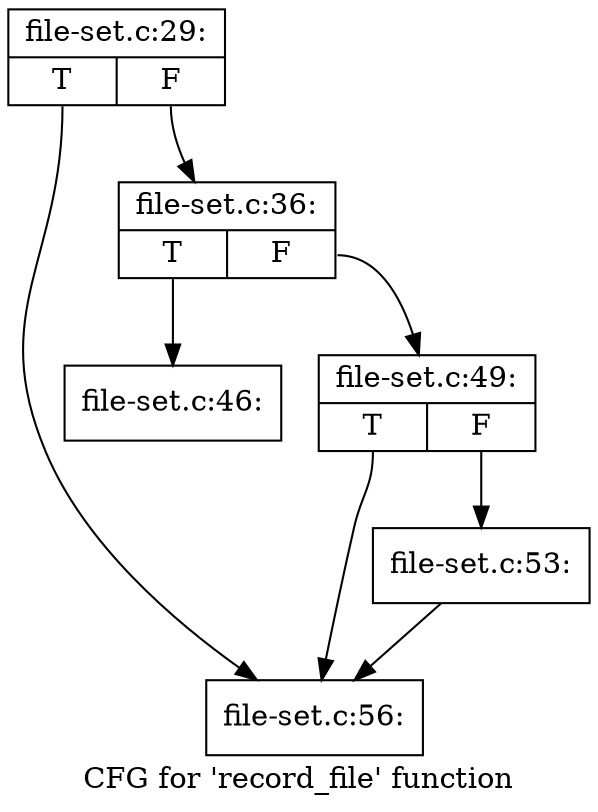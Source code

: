 digraph "CFG for 'record_file' function" {
	label="CFG for 'record_file' function";

	Node0xdcd4330 [shape=record,label="{file-set.c:29:|{<s0>T|<s1>F}}"];
	Node0xdcd4330:s0 -> Node0xdce4170;
	Node0xdcd4330:s1 -> Node0xdce2420;
	Node0xdce2420 [shape=record,label="{file-set.c:36:|{<s0>T|<s1>F}}"];
	Node0xdce2420:s0 -> Node0xdce8440;
	Node0xdce2420:s1 -> Node0xdce8490;
	Node0xdce8440 [shape=record,label="{file-set.c:46:}"];
	Node0xdce8490 [shape=record,label="{file-set.c:49:|{<s0>T|<s1>F}}"];
	Node0xdce8490:s0 -> Node0xdce4170;
	Node0xdce8490:s1 -> Node0xdce7a40;
	Node0xdce7a40 [shape=record,label="{file-set.c:53:}"];
	Node0xdce7a40 -> Node0xdce4170;
	Node0xdce4170 [shape=record,label="{file-set.c:56:}"];
}
